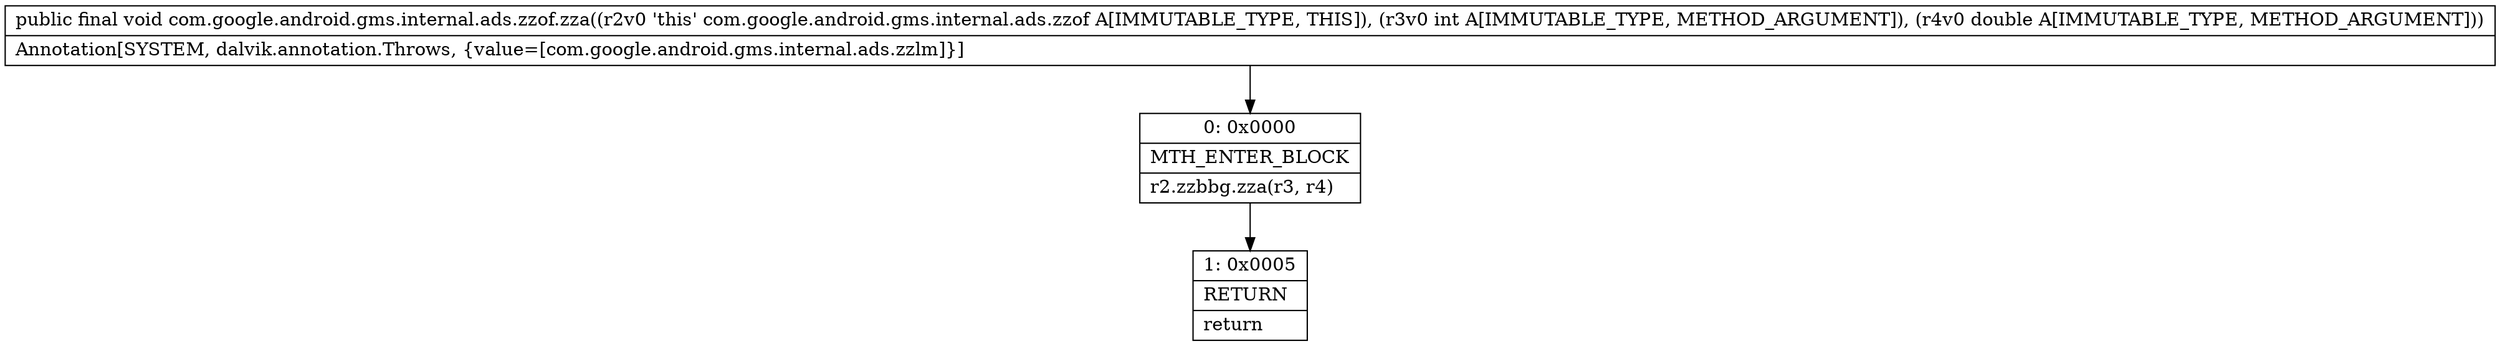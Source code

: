 digraph "CFG forcom.google.android.gms.internal.ads.zzof.zza(ID)V" {
Node_0 [shape=record,label="{0\:\ 0x0000|MTH_ENTER_BLOCK\l|r2.zzbbg.zza(r3, r4)\l}"];
Node_1 [shape=record,label="{1\:\ 0x0005|RETURN\l|return\l}"];
MethodNode[shape=record,label="{public final void com.google.android.gms.internal.ads.zzof.zza((r2v0 'this' com.google.android.gms.internal.ads.zzof A[IMMUTABLE_TYPE, THIS]), (r3v0 int A[IMMUTABLE_TYPE, METHOD_ARGUMENT]), (r4v0 double A[IMMUTABLE_TYPE, METHOD_ARGUMENT]))  | Annotation[SYSTEM, dalvik.annotation.Throws, \{value=[com.google.android.gms.internal.ads.zzlm]\}]\l}"];
MethodNode -> Node_0;
Node_0 -> Node_1;
}

